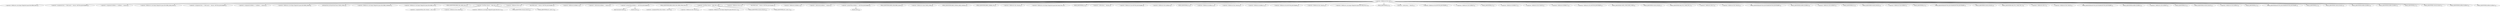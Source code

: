 digraph "movement" {  
"496" [label = <(&lt;operator&gt;.fieldAccess,this.state)<SUB>124</SUB>> ]
"501" [label = <(&lt;operator&gt;.fieldAccess,com.kingyu.flappybird.game.Bird.BIRD_FALL)<SUB>125</SUB>> ]
"519" [label = <(&lt;operator&gt;.assignment,this.y = Math.min((y - velocity), BOTTOM_BOUNDARY))<SUB>129</SUB>> ]
"535" [label = <(&lt;operator&gt;.assignment,birdRect.y = birdRect.y - velocity)<SUB>130</SUB>> ]
"566" [label = <(&lt;operator&gt;.fieldAccess,com.kingyu.flappybird.game.Bird.BIRD_DEAD_FALL)<SUB>137</SUB>> ]
"584" [label = <(&lt;operator&gt;.assignment,this.y = Math.min((y - velocity), BOTTOM_BOUNDARY))<SUB>141</SUB>> ]
"600" [label = <(&lt;operator&gt;.assignment,birdRect.y = birdRect.y - velocity)<SUB>142</SUB>> ]
"629" [label = <(&lt;operator&gt;.fieldAccess,com.kingyu.flappybird.game.Bird.BIRD_DEAD)<SUB>148</SUB>> ]
"632" [label = <(setGameState,setGameState(Game.STATE_OVER))<SUB>149</SUB>> ]
"639" [label = <(&lt;operator&gt;.fieldAccess,com.kingyu.flappybird.game.Bird.BIRD_NORMAL)<SUB>152</SUB>> ]
"643" [label = <(&lt;operator&gt;.fieldAccess,com.kingyu.flappybird.game.Bird.BIRD_UP)<SUB>153</SUB>> ]
"503" [label = <(FIELD_IDENTIFIER,BIRD_FALL,BIRD_FALL)<SUB>125</SUB>> ]
"505" [label = <(&lt;operator&gt;.lessThan,velocity &lt; MAX_VEL_Y)<SUB>127</SUB>> ]
"512" [label = <(&lt;operator&gt;.assignmentMinus,this.velocity -= ACC_Y)<SUB>128</SUB>> ]
"520" [label = <(&lt;operator&gt;.fieldAccess,this.y)<SUB>129</SUB>> ]
"523" [label = <(min,Math.min((y - velocity), BOTTOM_BOUNDARY))<SUB>129</SUB>> ]
"536" [label = <(&lt;operator&gt;.fieldAccess,birdRect.y)<SUB>130</SUB>> ]
"541" [label = <(&lt;operator&gt;.subtraction,birdRect.y - velocity)<SUB>130</SUB>> ]
"551" [label = <(&lt;operator&gt;.greaterThan,birdRect.y &gt; BOTTOM_BOUNDARY)<SUB>131</SUB>> ]
"568" [label = <(FIELD_IDENTIFIER,BIRD_DEAD_FALL,BIRD_DEAD_FALL)<SUB>137</SUB>> ]
"570" [label = <(&lt;operator&gt;.lessThan,velocity &lt; MAX_VEL_Y)<SUB>139</SUB>> ]
"577" [label = <(&lt;operator&gt;.assignmentMinus,this.velocity -= ACC_Y)<SUB>140</SUB>> ]
"585" [label = <(&lt;operator&gt;.fieldAccess,this.y)<SUB>141</SUB>> ]
"588" [label = <(min,Math.min((y - velocity), BOTTOM_BOUNDARY))<SUB>141</SUB>> ]
"601" [label = <(&lt;operator&gt;.fieldAccess,birdRect.y)<SUB>142</SUB>> ]
"606" [label = <(&lt;operator&gt;.subtraction,birdRect.y - velocity)<SUB>142</SUB>> ]
"616" [label = <(&lt;operator&gt;.greaterThan,birdRect.y &gt; BOTTOM_BOUNDARY)<SUB>143</SUB>> ]
"631" [label = <(FIELD_IDENTIFIER,BIRD_DEAD,BIRD_DEAD)<SUB>148</SUB>> ]
"634" [label = <(&lt;operator&gt;.fieldAccess,Game.STATE_OVER)<SUB>149</SUB>> ]
"641" [label = <(FIELD_IDENTIFIER,BIRD_NORMAL,BIRD_NORMAL)<SUB>152</SUB>> ]
"645" [label = <(FIELD_IDENTIFIER,BIRD_UP,BIRD_UP)<SUB>153</SUB>> ]
"506" [label = <(&lt;operator&gt;.fieldAccess,this.velocity)<SUB>127</SUB>> ]
"509" [label = <(&lt;operator&gt;.fieldAccess,com.kingyu.flappybird.game.Bird.MAX_VEL_Y)<SUB>127</SUB>> ]
"513" [label = <(&lt;operator&gt;.fieldAccess,this.velocity)<SUB>128</SUB>> ]
"516" [label = <(&lt;operator&gt;.fieldAccess,com.kingyu.flappybird.game.Bird.ACC_Y)<SUB>128</SUB>> ]
"522" [label = <(FIELD_IDENTIFIER,y,y)<SUB>129</SUB>> ]
"525" [label = <(&lt;operator&gt;.subtraction,y - velocity)<SUB>129</SUB>> ]
"532" [label = <(&lt;operator&gt;.fieldAccess,this.BOTTOM_BOUNDARY)<SUB>129</SUB>> ]
"537" [label = <(&lt;operator&gt;.fieldAccess,this.birdRect)<SUB>130</SUB>> ]
"540" [label = <(FIELD_IDENTIFIER,y,y)<SUB>130</SUB>> ]
"542" [label = <(&lt;operator&gt;.fieldAccess,birdRect.y)<SUB>130</SUB>> ]
"547" [label = <(&lt;operator&gt;.fieldAccess,this.velocity)<SUB>130</SUB>> ]
"552" [label = <(&lt;operator&gt;.fieldAccess,birdRect.y)<SUB>131</SUB>> ]
"557" [label = <(&lt;operator&gt;.fieldAccess,this.BOTTOM_BOUNDARY)<SUB>131</SUB>> ]
"561" [label = <(playCrash,playCrash())<SUB>132</SUB>> ]
"563" [label = <(die,this.die())<SUB>133</SUB>> ]
"571" [label = <(&lt;operator&gt;.fieldAccess,this.velocity)<SUB>139</SUB>> ]
"574" [label = <(&lt;operator&gt;.fieldAccess,com.kingyu.flappybird.game.Bird.MAX_VEL_Y)<SUB>139</SUB>> ]
"578" [label = <(&lt;operator&gt;.fieldAccess,this.velocity)<SUB>140</SUB>> ]
"581" [label = <(&lt;operator&gt;.fieldAccess,com.kingyu.flappybird.game.Bird.ACC_Y)<SUB>140</SUB>> ]
"587" [label = <(FIELD_IDENTIFIER,y,y)<SUB>141</SUB>> ]
"590" [label = <(&lt;operator&gt;.subtraction,y - velocity)<SUB>141</SUB>> ]
"597" [label = <(&lt;operator&gt;.fieldAccess,this.BOTTOM_BOUNDARY)<SUB>141</SUB>> ]
"602" [label = <(&lt;operator&gt;.fieldAccess,this.birdRect)<SUB>142</SUB>> ]
"605" [label = <(FIELD_IDENTIFIER,y,y)<SUB>142</SUB>> ]
"607" [label = <(&lt;operator&gt;.fieldAccess,birdRect.y)<SUB>142</SUB>> ]
"612" [label = <(&lt;operator&gt;.fieldAccess,this.velocity)<SUB>142</SUB>> ]
"617" [label = <(&lt;operator&gt;.fieldAccess,birdRect.y)<SUB>143</SUB>> ]
"622" [label = <(&lt;operator&gt;.fieldAccess,this.BOTTOM_BOUNDARY)<SUB>143</SUB>> ]
"626" [label = <(die,this.die())<SUB>144</SUB>> ]
"636" [label = <(FIELD_IDENTIFIER,STATE_OVER,STATE_OVER)<SUB>149</SUB>> ]
"508" [label = <(FIELD_IDENTIFIER,velocity,velocity)<SUB>127</SUB>> ]
"511" [label = <(FIELD_IDENTIFIER,MAX_VEL_Y,MAX_VEL_Y)<SUB>127</SUB>> ]
"515" [label = <(FIELD_IDENTIFIER,velocity,velocity)<SUB>128</SUB>> ]
"518" [label = <(FIELD_IDENTIFIER,ACC_Y,ACC_Y)<SUB>128</SUB>> ]
"526" [label = <(&lt;operator&gt;.fieldAccess,this.y)<SUB>129</SUB>> ]
"529" [label = <(&lt;operator&gt;.fieldAccess,this.velocity)<SUB>129</SUB>> ]
"534" [label = <(FIELD_IDENTIFIER,BOTTOM_BOUNDARY,BOTTOM_BOUNDARY)<SUB>129</SUB>> ]
"539" [label = <(FIELD_IDENTIFIER,birdRect,birdRect)<SUB>130</SUB>> ]
"543" [label = <(&lt;operator&gt;.fieldAccess,this.birdRect)<SUB>130</SUB>> ]
"546" [label = <(FIELD_IDENTIFIER,y,y)<SUB>130</SUB>> ]
"549" [label = <(FIELD_IDENTIFIER,velocity,velocity)<SUB>130</SUB>> ]
"553" [label = <(&lt;operator&gt;.fieldAccess,this.birdRect)<SUB>131</SUB>> ]
"556" [label = <(FIELD_IDENTIFIER,y,y)<SUB>131</SUB>> ]
"559" [label = <(FIELD_IDENTIFIER,BOTTOM_BOUNDARY,BOTTOM_BOUNDARY)<SUB>131</SUB>> ]
"573" [label = <(FIELD_IDENTIFIER,velocity,velocity)<SUB>139</SUB>> ]
"576" [label = <(FIELD_IDENTIFIER,MAX_VEL_Y,MAX_VEL_Y)<SUB>139</SUB>> ]
"580" [label = <(FIELD_IDENTIFIER,velocity,velocity)<SUB>140</SUB>> ]
"583" [label = <(FIELD_IDENTIFIER,ACC_Y,ACC_Y)<SUB>140</SUB>> ]
"591" [label = <(&lt;operator&gt;.fieldAccess,this.y)<SUB>141</SUB>> ]
"594" [label = <(&lt;operator&gt;.fieldAccess,this.velocity)<SUB>141</SUB>> ]
"599" [label = <(FIELD_IDENTIFIER,BOTTOM_BOUNDARY,BOTTOM_BOUNDARY)<SUB>141</SUB>> ]
"604" [label = <(FIELD_IDENTIFIER,birdRect,birdRect)<SUB>142</SUB>> ]
"608" [label = <(&lt;operator&gt;.fieldAccess,this.birdRect)<SUB>142</SUB>> ]
"611" [label = <(FIELD_IDENTIFIER,y,y)<SUB>142</SUB>> ]
"614" [label = <(FIELD_IDENTIFIER,velocity,velocity)<SUB>142</SUB>> ]
"618" [label = <(&lt;operator&gt;.fieldAccess,this.birdRect)<SUB>143</SUB>> ]
"621" [label = <(FIELD_IDENTIFIER,y,y)<SUB>143</SUB>> ]
"624" [label = <(FIELD_IDENTIFIER,BOTTOM_BOUNDARY,BOTTOM_BOUNDARY)<SUB>143</SUB>> ]
"528" [label = <(FIELD_IDENTIFIER,y,y)<SUB>129</SUB>> ]
"531" [label = <(FIELD_IDENTIFIER,velocity,velocity)<SUB>129</SUB>> ]
"545" [label = <(FIELD_IDENTIFIER,birdRect,birdRect)<SUB>130</SUB>> ]
"555" [label = <(FIELD_IDENTIFIER,birdRect,birdRect)<SUB>131</SUB>> ]
"593" [label = <(FIELD_IDENTIFIER,y,y)<SUB>141</SUB>> ]
"596" [label = <(FIELD_IDENTIFIER,velocity,velocity)<SUB>141</SUB>> ]
"610" [label = <(FIELD_IDENTIFIER,birdRect,birdRect)<SUB>142</SUB>> ]
"620" [label = <(FIELD_IDENTIFIER,birdRect,birdRect)<SUB>143</SUB>> ]
  "496" -> "591" 
  "496" -> "621" 
  "496" -> "574" 
  "496" -> "599" 
  "496" -> "529" 
  "496" -> "608" 
  "496" -> "505" 
  "496" -> "546" 
  "496" -> "503" 
  "496" -> "522" 
  "496" -> "584" 
  "496" -> "597" 
  "496" -> "616" 
  "496" -> "566" 
  "496" -> "511" 
  "496" -> "537" 
  "496" -> "520" 
  "496" -> "631" 
  "496" -> "614" 
  "496" -> "605" 
  "496" -> "618" 
  "496" -> "555" 
  "496" -> "602" 
  "496" -> "634" 
  "496" -> "622" 
  "496" -> "559" 
  "496" -> "588" 
  "496" -> "596" 
  "496" -> "549" 
  "496" -> "528" 
  "496" -> "540" 
  "496" -> "568" 
  "496" -> "643" 
  "496" -> "600" 
  "496" -> "607" 
  "496" -> "506" 
  "496" -> "531" 
  "496" -> "604" 
  "496" -> "570" 
  "496" -> "547" 
  "496" -> "612" 
  "496" -> "508" 
  "496" -> "641" 
  "496" -> "543" 
  "496" -> "526" 
  "496" -> "620" 
  "496" -> "573" 
  "496" -> "611" 
  "496" -> "534" 
  "496" -> "509" 
  "496" -> "556" 
  "496" -> "576" 
  "496" -> "636" 
  "496" -> "593" 
  "496" -> "536" 
  "496" -> "552" 
  "496" -> "519" 
  "496" -> "610" 
  "496" -> "629" 
  "496" -> "535" 
  "496" -> "571" 
  "496" -> "541" 
  "496" -> "617" 
  "496" -> "587" 
  "496" -> "545" 
  "496" -> "606" 
  "496" -> "624" 
  "496" -> "585" 
  "496" -> "525" 
  "496" -> "553" 
  "496" -> "639" 
  "496" -> "542" 
  "496" -> "557" 
  "496" -> "523" 
  "496" -> "632" 
  "496" -> "594" 
  "496" -> "590" 
  "496" -> "551" 
  "496" -> "532" 
  "496" -> "601" 
  "496" -> "501" 
  "496" -> "539" 
  "496" -> "645" 
  "505" -> "512" 
  "505" -> "513" 
  "505" -> "515" 
  "505" -> "518" 
  "505" -> "516" 
  "551" -> "561" 
  "551" -> "563" 
  "570" -> "581" 
  "570" -> "580" 
  "570" -> "583" 
  "570" -> "577" 
  "570" -> "578" 
  "616" -> "626" 
}
